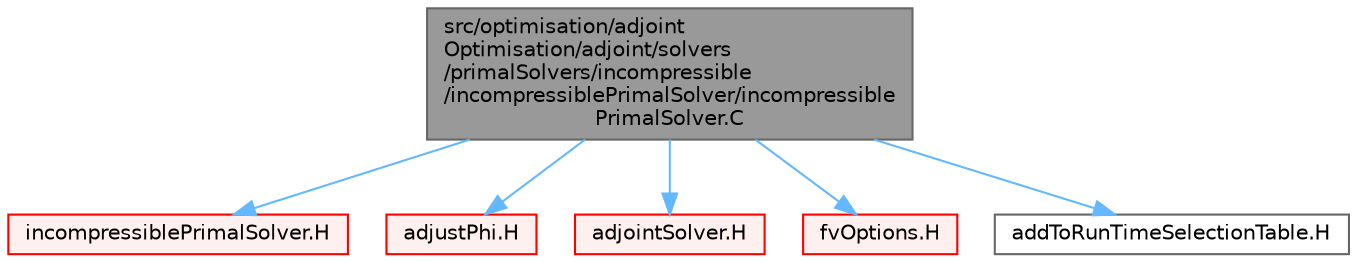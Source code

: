 digraph "src/optimisation/adjointOptimisation/adjoint/solvers/primalSolvers/incompressible/incompressiblePrimalSolver/incompressiblePrimalSolver.C"
{
 // LATEX_PDF_SIZE
  bgcolor="transparent";
  edge [fontname=Helvetica,fontsize=10,labelfontname=Helvetica,labelfontsize=10];
  node [fontname=Helvetica,fontsize=10,shape=box,height=0.2,width=0.4];
  Node1 [id="Node000001",label="src/optimisation/adjoint\lOptimisation/adjoint/solvers\l/primalSolvers/incompressible\l/incompressiblePrimalSolver/incompressible\lPrimalSolver.C",height=0.2,width=0.4,color="gray40", fillcolor="grey60", style="filled", fontcolor="black",tooltip=" "];
  Node1 -> Node2 [id="edge1_Node000001_Node000002",color="steelblue1",style="solid",tooltip=" "];
  Node2 [id="Node000002",label="incompressiblePrimalSolver.H",height=0.2,width=0.4,color="red", fillcolor="#FFF0F0", style="filled",URL="$incompressiblePrimalSolver_8H.html",tooltip=" "];
  Node1 -> Node422 [id="edge2_Node000001_Node000422",color="steelblue1",style="solid",tooltip=" "];
  Node422 [id="Node000422",label="adjustPhi.H",height=0.2,width=0.4,color="red", fillcolor="#FFF0F0", style="filled",URL="$adjustPhi_8H.html",tooltip="For cases which do no have a pressure boundary adjust the balance of fluxes to obey continuity...."];
  Node1 -> Node423 [id="edge3_Node000001_Node000423",color="steelblue1",style="solid",tooltip=" "];
  Node423 [id="Node000423",label="adjointSolver.H",height=0.2,width=0.4,color="red", fillcolor="#FFF0F0", style="filled",URL="$adjointSolver_8H.html",tooltip=" "];
  Node1 -> Node473 [id="edge4_Node000001_Node000473",color="steelblue1",style="solid",tooltip=" "];
  Node473 [id="Node000473",label="fvOptions.H",height=0.2,width=0.4,color="red", fillcolor="#FFF0F0", style="filled",URL="$fvOptions_8H.html",tooltip=" "];
  Node1 -> Node477 [id="edge5_Node000001_Node000477",color="steelblue1",style="solid",tooltip=" "];
  Node477 [id="Node000477",label="addToRunTimeSelectionTable.H",height=0.2,width=0.4,color="grey40", fillcolor="white", style="filled",URL="$addToRunTimeSelectionTable_8H.html",tooltip="Macros for easy insertion into run-time selection tables."];
}
